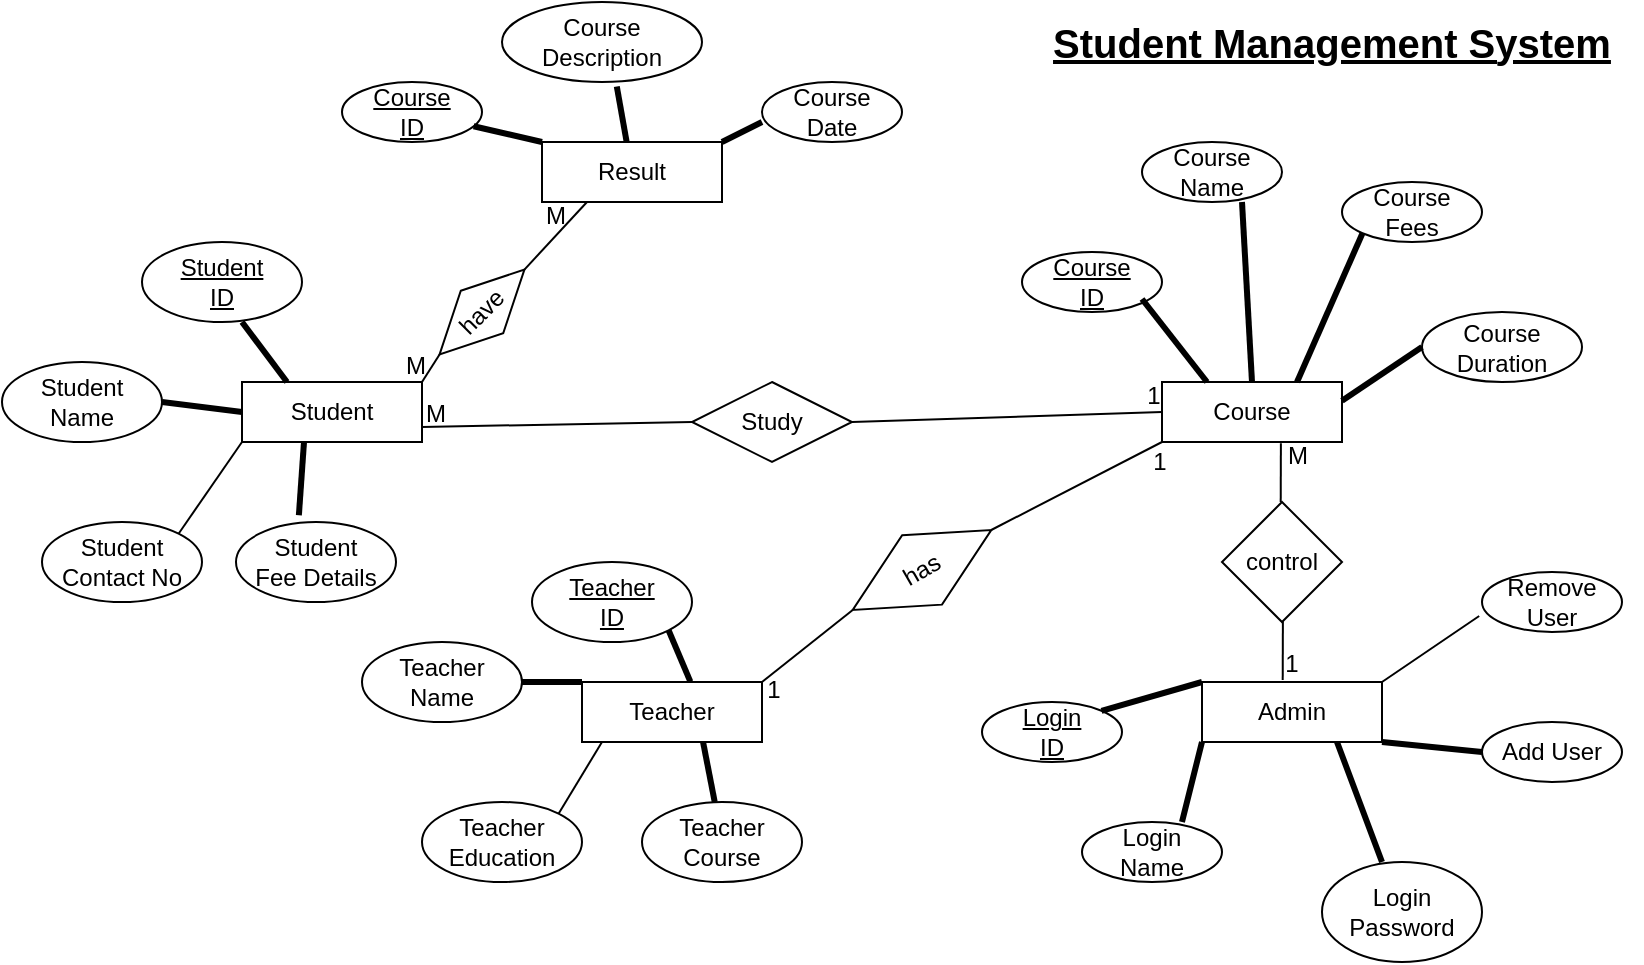 <mxfile>
    <diagram id="ZuRu4jL6CfdZqtiV36Sk" name="Page-1">
        <mxGraphModel dx="828" dy="576" grid="1" gridSize="10" guides="1" tooltips="1" connect="1" arrows="1" fold="1" page="1" pageScale="1" pageWidth="850" pageHeight="1100" math="0" shadow="0">
            <root>
                <mxCell id="0"/>
                <mxCell id="1" parent="0"/>
                <mxCell id="2" value="Student" style="rounded=0;whiteSpace=wrap;html=1;" parent="1" vertex="1">
                    <mxGeometry x="120" y="190" width="90" height="30" as="geometry"/>
                </mxCell>
                <mxCell id="5" value="Result" style="rounded=0;whiteSpace=wrap;html=1;" parent="1" vertex="1">
                    <mxGeometry x="270" y="70" width="90" height="30" as="geometry"/>
                </mxCell>
                <mxCell id="7" value="Teacher" style="rounded=0;whiteSpace=wrap;html=1;" parent="1" vertex="1">
                    <mxGeometry x="290" y="340" width="90" height="30" as="geometry"/>
                </mxCell>
                <mxCell id="8" value="Course" style="rounded=0;whiteSpace=wrap;html=1;" parent="1" vertex="1">
                    <mxGeometry x="580" y="190" width="90" height="30" as="geometry"/>
                </mxCell>
                <mxCell id="9" value="Admin" style="rounded=0;whiteSpace=wrap;html=1;" parent="1" vertex="1">
                    <mxGeometry x="600" y="340" width="90" height="30" as="geometry"/>
                </mxCell>
                <mxCell id="10" value="Student&lt;br&gt;ID" style="ellipse;whiteSpace=wrap;html=1;fontStyle=4" parent="1" vertex="1">
                    <mxGeometry x="70" y="120" width="80" height="40" as="geometry"/>
                </mxCell>
                <mxCell id="11" value="Student&lt;br&gt;Name" style="ellipse;whiteSpace=wrap;html=1;" parent="1" vertex="1">
                    <mxGeometry y="180" width="80" height="40" as="geometry"/>
                </mxCell>
                <mxCell id="12" value="Student&lt;br&gt;Contact No" style="ellipse;whiteSpace=wrap;html=1;" parent="1" vertex="1">
                    <mxGeometry x="20" y="260" width="80" height="40" as="geometry"/>
                </mxCell>
                <mxCell id="13" value="Student&lt;br&gt;Fee Details" style="ellipse;whiteSpace=wrap;html=1;" parent="1" vertex="1">
                    <mxGeometry x="117" y="260" width="80" height="40" as="geometry"/>
                </mxCell>
                <mxCell id="14" value="" style="endArrow=none;html=1;exitX=0.25;exitY=0;exitDx=0;exitDy=0;strokeWidth=3;" parent="1" source="2" edge="1">
                    <mxGeometry width="50" height="50" relative="1" as="geometry">
                        <mxPoint x="120" y="180" as="sourcePoint"/>
                        <mxPoint x="120" y="160" as="targetPoint"/>
                    </mxGeometry>
                </mxCell>
                <mxCell id="15" value="" style="endArrow=none;html=1;entryX=0.393;entryY=-0.085;entryDx=0;entryDy=0;entryPerimeter=0;strokeWidth=3;" parent="1" target="13" edge="1">
                    <mxGeometry width="50" height="50" relative="1" as="geometry">
                        <mxPoint x="151" y="220" as="sourcePoint"/>
                        <mxPoint x="130" y="170" as="targetPoint"/>
                    </mxGeometry>
                </mxCell>
                <mxCell id="16" value="" style="endArrow=none;html=1;entryX=1;entryY=0;entryDx=0;entryDy=0;exitX=0;exitY=1;exitDx=0;exitDy=0;" parent="1" source="2" target="12" edge="1">
                    <mxGeometry width="50" height="50" relative="1" as="geometry">
                        <mxPoint x="161" y="230" as="sourcePoint"/>
                        <mxPoint x="161.44" y="276.6" as="targetPoint"/>
                    </mxGeometry>
                </mxCell>
                <mxCell id="17" value="" style="endArrow=none;html=1;entryX=0;entryY=0.5;entryDx=0;entryDy=0;strokeWidth=3;" parent="1" target="2" edge="1">
                    <mxGeometry width="50" height="50" relative="1" as="geometry">
                        <mxPoint x="80" y="200" as="sourcePoint"/>
                        <mxPoint x="80.44" y="246.6" as="targetPoint"/>
                    </mxGeometry>
                </mxCell>
                <mxCell id="19" value="Study" style="rhombus;whiteSpace=wrap;html=1;" parent="1" vertex="1">
                    <mxGeometry x="345" y="190" width="80" height="40" as="geometry"/>
                </mxCell>
                <mxCell id="20" value="" style="endArrow=none;html=1;entryX=0;entryY=0.5;entryDx=0;entryDy=0;exitX=1;exitY=0.5;exitDx=0;exitDy=0;" parent="1" source="19" target="8" edge="1">
                    <mxGeometry width="50" height="50" relative="1" as="geometry">
                        <mxPoint x="400" y="270" as="sourcePoint"/>
                        <mxPoint x="450" y="220" as="targetPoint"/>
                    </mxGeometry>
                </mxCell>
                <mxCell id="21" value="" style="endArrow=none;html=1;entryX=0;entryY=0.5;entryDx=0;entryDy=0;exitX=1;exitY=0.75;exitDx=0;exitDy=0;" parent="1" source="2" target="19" edge="1">
                    <mxGeometry width="50" height="50" relative="1" as="geometry">
                        <mxPoint x="400" y="270" as="sourcePoint"/>
                        <mxPoint x="450" y="220" as="targetPoint"/>
                    </mxGeometry>
                </mxCell>
                <mxCell id="22" value="has" style="rhombus;whiteSpace=wrap;html=1;rotation=-30;" parent="1" vertex="1">
                    <mxGeometry x="420" y="264" width="80" height="40" as="geometry"/>
                </mxCell>
                <mxCell id="23" value="have" style="rhombus;whiteSpace=wrap;html=1;rotation=-45;" parent="1" vertex="1">
                    <mxGeometry x="210" y="140" width="60" height="30" as="geometry"/>
                </mxCell>
                <mxCell id="24" value="control" style="rhombus;whiteSpace=wrap;html=1;" parent="1" vertex="1">
                    <mxGeometry x="610" y="250" width="60" height="60" as="geometry"/>
                </mxCell>
                <mxCell id="25" value="" style="endArrow=none;html=1;entryX=0;entryY=1;entryDx=0;entryDy=0;exitX=1;exitY=0.5;exitDx=0;exitDy=0;" parent="1" source="22" target="8" edge="1">
                    <mxGeometry width="50" height="50" relative="1" as="geometry">
                        <mxPoint x="490" y="270" as="sourcePoint"/>
                        <mxPoint x="540" y="220" as="targetPoint"/>
                    </mxGeometry>
                </mxCell>
                <mxCell id="26" value="" style="endArrow=none;html=1;entryX=0;entryY=0.5;entryDx=0;entryDy=0;exitX=1;exitY=0.5;exitDx=0;exitDy=0;" parent="1" target="22" edge="1">
                    <mxGeometry width="50" height="50" relative="1" as="geometry">
                        <mxPoint x="380.001" y="340" as="sourcePoint"/>
                        <mxPoint x="465.36" y="296" as="targetPoint"/>
                    </mxGeometry>
                </mxCell>
                <mxCell id="27" value="" style="endArrow=none;html=1;entryX=0;entryY=1;entryDx=0;entryDy=0;exitX=0.616;exitY=1.02;exitDx=0;exitDy=0;exitPerimeter=0;" parent="1" edge="1">
                    <mxGeometry width="50" height="50" relative="1" as="geometry">
                        <mxPoint x="639.44" y="220.6" as="sourcePoint"/>
                        <mxPoint x="639.36" y="250" as="targetPoint"/>
                    </mxGeometry>
                </mxCell>
                <mxCell id="28" value="" style="endArrow=none;html=1;entryX=0;entryY=1;entryDx=0;entryDy=0;exitX=0.616;exitY=1.02;exitDx=0;exitDy=0;exitPerimeter=0;" parent="1" edge="1">
                    <mxGeometry width="50" height="50" relative="1" as="geometry">
                        <mxPoint x="640.44" y="309.6" as="sourcePoint"/>
                        <mxPoint x="640.36" y="339" as="targetPoint"/>
                    </mxGeometry>
                </mxCell>
                <mxCell id="29" value="" style="endArrow=none;html=1;entryX=0.25;entryY=1;entryDx=0;entryDy=0;exitX=1;exitY=0.5;exitDx=0;exitDy=0;" parent="1" source="23" target="5" edge="1">
                    <mxGeometry width="50" height="50" relative="1" as="geometry">
                        <mxPoint x="659.44" y="240.6" as="sourcePoint"/>
                        <mxPoint x="659.36" y="270" as="targetPoint"/>
                    </mxGeometry>
                </mxCell>
                <mxCell id="30" value="" style="endArrow=none;html=1;entryX=0;entryY=0.5;entryDx=0;entryDy=0;exitX=1;exitY=0;exitDx=0;exitDy=0;" parent="1" source="2" target="23" edge="1">
                    <mxGeometry width="50" height="50" relative="1" as="geometry">
                        <mxPoint x="271.213" y="143.787" as="sourcePoint"/>
                        <mxPoint x="302.5" y="110" as="targetPoint"/>
                    </mxGeometry>
                </mxCell>
                <mxCell id="31" value="Teacher&lt;br&gt;Name" style="ellipse;whiteSpace=wrap;html=1;" parent="1" vertex="1">
                    <mxGeometry x="180" y="320" width="80" height="40" as="geometry"/>
                </mxCell>
                <mxCell id="33" value="Teacher&lt;br&gt;Education" style="ellipse;whiteSpace=wrap;html=1;" parent="1" vertex="1">
                    <mxGeometry x="210" y="400" width="80" height="40" as="geometry"/>
                </mxCell>
                <mxCell id="34" value="Teacher&lt;br&gt;Course" style="ellipse;whiteSpace=wrap;html=1;" parent="1" vertex="1">
                    <mxGeometry x="320" y="400" width="80" height="40" as="geometry"/>
                </mxCell>
                <mxCell id="35" value="Teacher&lt;br&gt;ID" style="ellipse;whiteSpace=wrap;html=1;fontStyle=4" parent="1" vertex="1">
                    <mxGeometry x="265" y="280" width="80" height="40" as="geometry"/>
                </mxCell>
                <mxCell id="36" value="" style="endArrow=none;html=1;exitX=1;exitY=0;exitDx=0;exitDy=0;" parent="1" source="33" edge="1">
                    <mxGeometry width="50" height="50" relative="1" as="geometry">
                        <mxPoint x="250" y="420" as="sourcePoint"/>
                        <mxPoint x="300" y="370" as="targetPoint"/>
                    </mxGeometry>
                </mxCell>
                <mxCell id="37" value="" style="endArrow=none;html=1;entryX=0.673;entryY=1.007;entryDx=0;entryDy=0;entryPerimeter=0;strokeWidth=3;" parent="1" source="34" target="7" edge="1">
                    <mxGeometry width="50" height="50" relative="1" as="geometry">
                        <mxPoint x="288.284" y="415.858" as="sourcePoint"/>
                        <mxPoint x="310" y="380" as="targetPoint"/>
                    </mxGeometry>
                </mxCell>
                <mxCell id="38" value="" style="endArrow=none;html=1;entryX=1;entryY=1;entryDx=0;entryDy=0;exitX=0.602;exitY=-0.007;exitDx=0;exitDy=0;exitPerimeter=0;strokeWidth=3;" parent="1" source="7" target="35" edge="1">
                    <mxGeometry width="50" height="50" relative="1" as="geometry">
                        <mxPoint x="330" y="350" as="sourcePoint"/>
                        <mxPoint x="360.57" y="380.21" as="targetPoint"/>
                    </mxGeometry>
                </mxCell>
                <mxCell id="39" value="" style="endArrow=none;html=1;entryX=1;entryY=0.5;entryDx=0;entryDy=0;exitX=0;exitY=0;exitDx=0;exitDy=0;strokeWidth=3;" parent="1" source="7" target="31" edge="1">
                    <mxGeometry width="50" height="50" relative="1" as="geometry">
                        <mxPoint x="376.342" y="420.084" as="sourcePoint"/>
                        <mxPoint x="370.57" y="390.21" as="targetPoint"/>
                    </mxGeometry>
                </mxCell>
                <mxCell id="40" value="Login&lt;br&gt;ID" style="ellipse;whiteSpace=wrap;html=1;fontStyle=4" parent="1" vertex="1">
                    <mxGeometry x="490" y="350" width="70" height="30" as="geometry"/>
                </mxCell>
                <mxCell id="41" value="Login&lt;br&gt;Name" style="ellipse;whiteSpace=wrap;html=1;" parent="1" vertex="1">
                    <mxGeometry x="540" y="410" width="70" height="30" as="geometry"/>
                </mxCell>
                <mxCell id="42" value="Login&lt;br&gt;Password" style="ellipse;whiteSpace=wrap;html=1;" parent="1" vertex="1">
                    <mxGeometry x="660" y="430" width="80" height="50" as="geometry"/>
                </mxCell>
                <mxCell id="43" value="Add User" style="ellipse;whiteSpace=wrap;html=1;" parent="1" vertex="1">
                    <mxGeometry x="740" y="360" width="70" height="30" as="geometry"/>
                </mxCell>
                <mxCell id="44" value="Remove&lt;br&gt;User" style="ellipse;whiteSpace=wrap;html=1;" parent="1" vertex="1">
                    <mxGeometry x="740" y="285" width="70" height="30" as="geometry"/>
                </mxCell>
                <mxCell id="45" value="" style="endArrow=none;html=1;exitX=1;exitY=0;exitDx=0;exitDy=0;strokeWidth=3;" parent="1" source="40" edge="1">
                    <mxGeometry width="50" height="50" relative="1" as="geometry">
                        <mxPoint x="550" y="390" as="sourcePoint"/>
                        <mxPoint x="600" y="340" as="targetPoint"/>
                    </mxGeometry>
                </mxCell>
                <mxCell id="46" value="" style="endArrow=none;html=1;exitX=0.714;exitY=0;exitDx=0;exitDy=0;exitPerimeter=0;strokeWidth=3;" parent="1" source="41" edge="1">
                    <mxGeometry width="50" height="50" relative="1" as="geometry">
                        <mxPoint x="559.749" y="364.393" as="sourcePoint"/>
                        <mxPoint x="600" y="370" as="targetPoint"/>
                    </mxGeometry>
                </mxCell>
                <mxCell id="47" value="" style="endArrow=none;html=1;exitX=0.375;exitY=0;exitDx=0;exitDy=0;exitPerimeter=0;entryX=0.75;entryY=1;entryDx=0;entryDy=0;strokeWidth=3;" parent="1" source="42" target="9" edge="1">
                    <mxGeometry width="50" height="50" relative="1" as="geometry">
                        <mxPoint x="569.749" y="374.393" as="sourcePoint"/>
                        <mxPoint x="620" y="360" as="targetPoint"/>
                    </mxGeometry>
                </mxCell>
                <mxCell id="48" value="" style="endArrow=none;html=1;exitX=-0.02;exitY=0.733;exitDx=0;exitDy=0;entryX=1;entryY=0;entryDx=0;entryDy=0;exitPerimeter=0;" parent="1" source="44" target="9" edge="1">
                    <mxGeometry width="50" height="50" relative="1" as="geometry">
                        <mxPoint x="579.749" y="384.393" as="sourcePoint"/>
                        <mxPoint x="630" y="370" as="targetPoint"/>
                    </mxGeometry>
                </mxCell>
                <mxCell id="49" value="" style="endArrow=none;html=1;exitX=0;exitY=0.5;exitDx=0;exitDy=0;entryX=1;entryY=1;entryDx=0;entryDy=0;strokeWidth=3;" parent="1" source="43" target="9" edge="1">
                    <mxGeometry width="50" height="50" relative="1" as="geometry">
                        <mxPoint x="589.749" y="394.393" as="sourcePoint"/>
                        <mxPoint x="640" y="380" as="targetPoint"/>
                    </mxGeometry>
                </mxCell>
                <mxCell id="50" value="Course&lt;br&gt;ID" style="ellipse;whiteSpace=wrap;html=1;fontStyle=4" parent="1" vertex="1">
                    <mxGeometry x="510" y="125" width="70" height="30" as="geometry"/>
                </mxCell>
                <mxCell id="51" value="Course&lt;br&gt;Name" style="ellipse;whiteSpace=wrap;html=1;" parent="1" vertex="1">
                    <mxGeometry x="570" y="70" width="70" height="30" as="geometry"/>
                </mxCell>
                <mxCell id="52" value="Course&lt;br&gt;Fees" style="ellipse;whiteSpace=wrap;html=1;" parent="1" vertex="1">
                    <mxGeometry x="670" y="90" width="70" height="30" as="geometry"/>
                </mxCell>
                <mxCell id="53" value="Course&lt;br&gt;Duration" style="ellipse;whiteSpace=wrap;html=1;" parent="1" vertex="1">
                    <mxGeometry x="710" y="155" width="80" height="35" as="geometry"/>
                </mxCell>
                <mxCell id="54" value="" style="endArrow=none;html=1;exitX=0.5;exitY=0;exitDx=0;exitDy=0;strokeWidth=3;" parent="1" source="8" edge="1">
                    <mxGeometry width="50" height="50" relative="1" as="geometry">
                        <mxPoint x="570" y="150" as="sourcePoint"/>
                        <mxPoint x="620" y="100" as="targetPoint"/>
                    </mxGeometry>
                </mxCell>
                <mxCell id="55" value="" style="endArrow=none;html=1;exitX=0.25;exitY=0;exitDx=0;exitDy=0;strokeWidth=3;" parent="1" source="8" edge="1">
                    <mxGeometry width="50" height="50" relative="1" as="geometry">
                        <mxPoint x="590" y="181" as="sourcePoint"/>
                        <mxPoint x="570" y="148.5" as="targetPoint"/>
                    </mxGeometry>
                </mxCell>
                <mxCell id="56" value="" style="endArrow=none;html=1;exitX=0.75;exitY=0;exitDx=0;exitDy=0;entryX=0;entryY=1;entryDx=0;entryDy=0;strokeWidth=3;" parent="1" source="8" target="52" edge="1">
                    <mxGeometry width="50" height="50" relative="1" as="geometry">
                        <mxPoint x="612.5" y="200" as="sourcePoint"/>
                        <mxPoint x="580" y="158.5" as="targetPoint"/>
                    </mxGeometry>
                </mxCell>
                <mxCell id="57" value="" style="endArrow=none;html=1;exitX=0.75;exitY=0;exitDx=0;exitDy=0;entryX=0;entryY=0.5;entryDx=0;entryDy=0;strokeWidth=3;" parent="1" target="53" edge="1">
                    <mxGeometry width="50" height="50" relative="1" as="geometry">
                        <mxPoint x="670" y="199.39" as="sourcePoint"/>
                        <mxPoint x="702.751" y="124.997" as="targetPoint"/>
                    </mxGeometry>
                </mxCell>
                <mxCell id="58" value="Course&lt;br&gt;ID" style="ellipse;whiteSpace=wrap;html=1;fontStyle=4" parent="1" vertex="1">
                    <mxGeometry x="170" y="40" width="70" height="30" as="geometry"/>
                </mxCell>
                <mxCell id="59" value="Course&lt;br&gt;Description" style="ellipse;whiteSpace=wrap;html=1;" parent="1" vertex="1">
                    <mxGeometry x="250" width="100" height="40" as="geometry"/>
                </mxCell>
                <mxCell id="60" value="Course&lt;br&gt;Date" style="ellipse;whiteSpace=wrap;html=1;" parent="1" vertex="1">
                    <mxGeometry x="380" y="40" width="70" height="30" as="geometry"/>
                </mxCell>
                <mxCell id="61" value="" style="endArrow=none;html=1;exitX=1;exitY=0;exitDx=0;exitDy=0;strokeWidth=3;" parent="1" source="5" edge="1">
                    <mxGeometry width="50" height="50" relative="1" as="geometry">
                        <mxPoint x="330" y="110" as="sourcePoint"/>
                        <mxPoint x="380" y="60" as="targetPoint"/>
                    </mxGeometry>
                </mxCell>
                <mxCell id="62" value="" style="endArrow=none;html=1;exitX=0.574;exitY=1.055;exitDx=0;exitDy=0;exitPerimeter=0;strokeWidth=3;" parent="1" source="59" target="5" edge="1">
                    <mxGeometry width="50" height="50" relative="1" as="geometry">
                        <mxPoint x="370" y="80" as="sourcePoint"/>
                        <mxPoint x="390" y="70" as="targetPoint"/>
                    </mxGeometry>
                </mxCell>
                <mxCell id="63" value="" style="endArrow=none;html=1;strokeWidth=3;" parent="1" source="58" edge="1">
                    <mxGeometry width="50" height="50" relative="1" as="geometry">
                        <mxPoint x="317.4" y="52.2" as="sourcePoint"/>
                        <mxPoint x="270" y="70" as="targetPoint"/>
                    </mxGeometry>
                </mxCell>
                <mxCell id="65" value="1" style="text;html=1;strokeColor=none;fillColor=none;align=center;verticalAlign=middle;whiteSpace=wrap;rounded=0;" parent="1" vertex="1">
                    <mxGeometry x="356" y="329" width="60" height="30" as="geometry"/>
                </mxCell>
                <mxCell id="67" value="1" style="text;html=1;strokeColor=none;fillColor=none;align=center;verticalAlign=middle;whiteSpace=wrap;rounded=0;" parent="1" vertex="1">
                    <mxGeometry x="549" y="215" width="60" height="30" as="geometry"/>
                </mxCell>
                <mxCell id="68" value="M" style="text;html=1;strokeColor=none;fillColor=none;align=center;verticalAlign=middle;whiteSpace=wrap;rounded=0;" parent="1" vertex="1">
                    <mxGeometry x="618" y="212" width="60" height="30" as="geometry"/>
                </mxCell>
                <mxCell id="69" value="1" style="text;html=1;strokeColor=none;fillColor=none;align=center;verticalAlign=middle;whiteSpace=wrap;rounded=0;" parent="1" vertex="1">
                    <mxGeometry x="615" y="316" width="60" height="30" as="geometry"/>
                </mxCell>
                <mxCell id="70" value="M" style="text;html=1;strokeColor=none;fillColor=none;align=center;verticalAlign=middle;whiteSpace=wrap;rounded=0;" parent="1" vertex="1">
                    <mxGeometry x="187" y="191" width="60" height="30" as="geometry"/>
                </mxCell>
                <mxCell id="71" value="1" style="text;html=1;strokeColor=none;fillColor=none;align=center;verticalAlign=middle;whiteSpace=wrap;rounded=0;" parent="1" vertex="1">
                    <mxGeometry x="546" y="182" width="60" height="30" as="geometry"/>
                </mxCell>
                <mxCell id="72" value="M" style="text;html=1;strokeColor=none;fillColor=none;align=center;verticalAlign=middle;whiteSpace=wrap;rounded=0;" parent="1" vertex="1">
                    <mxGeometry x="177" y="167" width="60" height="30" as="geometry"/>
                </mxCell>
                <mxCell id="75" value="M" style="text;html=1;strokeColor=none;fillColor=none;align=center;verticalAlign=middle;whiteSpace=wrap;rounded=0;" parent="1" vertex="1">
                    <mxGeometry x="247" y="92" width="60" height="30" as="geometry"/>
                </mxCell>
                <mxCell id="77" value="Student Management System" style="text;html=1;strokeColor=none;fillColor=none;align=center;verticalAlign=middle;whiteSpace=wrap;rounded=0;fontSize=20;fontStyle=5" parent="1" vertex="1">
                    <mxGeometry x="510" y="5" width="310" height="30" as="geometry"/>
                </mxCell>
            </root>
        </mxGraphModel>
    </diagram>
</mxfile>